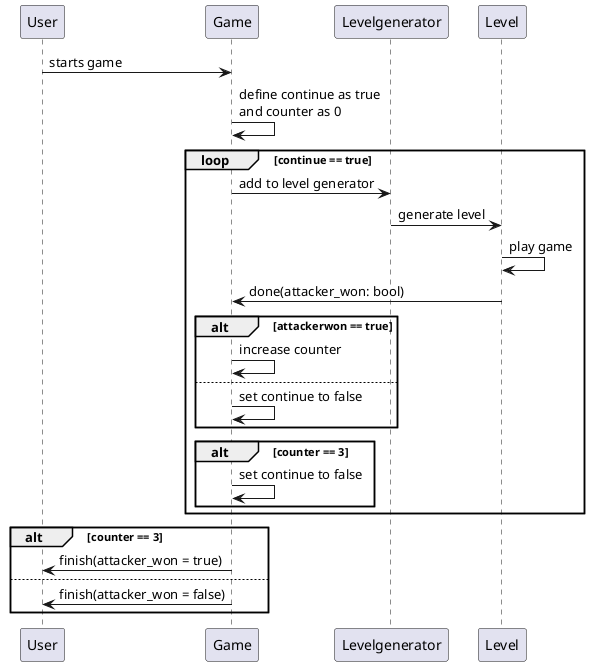 @startuml
User  -> Game : starts game
Game -> Game : define continue as true\nand counter as 0

loop continue == true
    Game -> Levelgenerator : add to level generator
    Levelgenerator -> Level : generate level
    Level -> Level : play game
    Level -> Game : done(attacker_won: bool)
    alt attackerwon == true
        Game -> Game : increase counter
    else
        Game -> Game : set continue to false
    end
    alt counter == 3
        Game -> Game : set continue to false
    end
end

alt counter == 3
    Game -> User : finish(attacker_won = true)
else
    Game -> User : finish(attacker_won = false)
end
@enduml